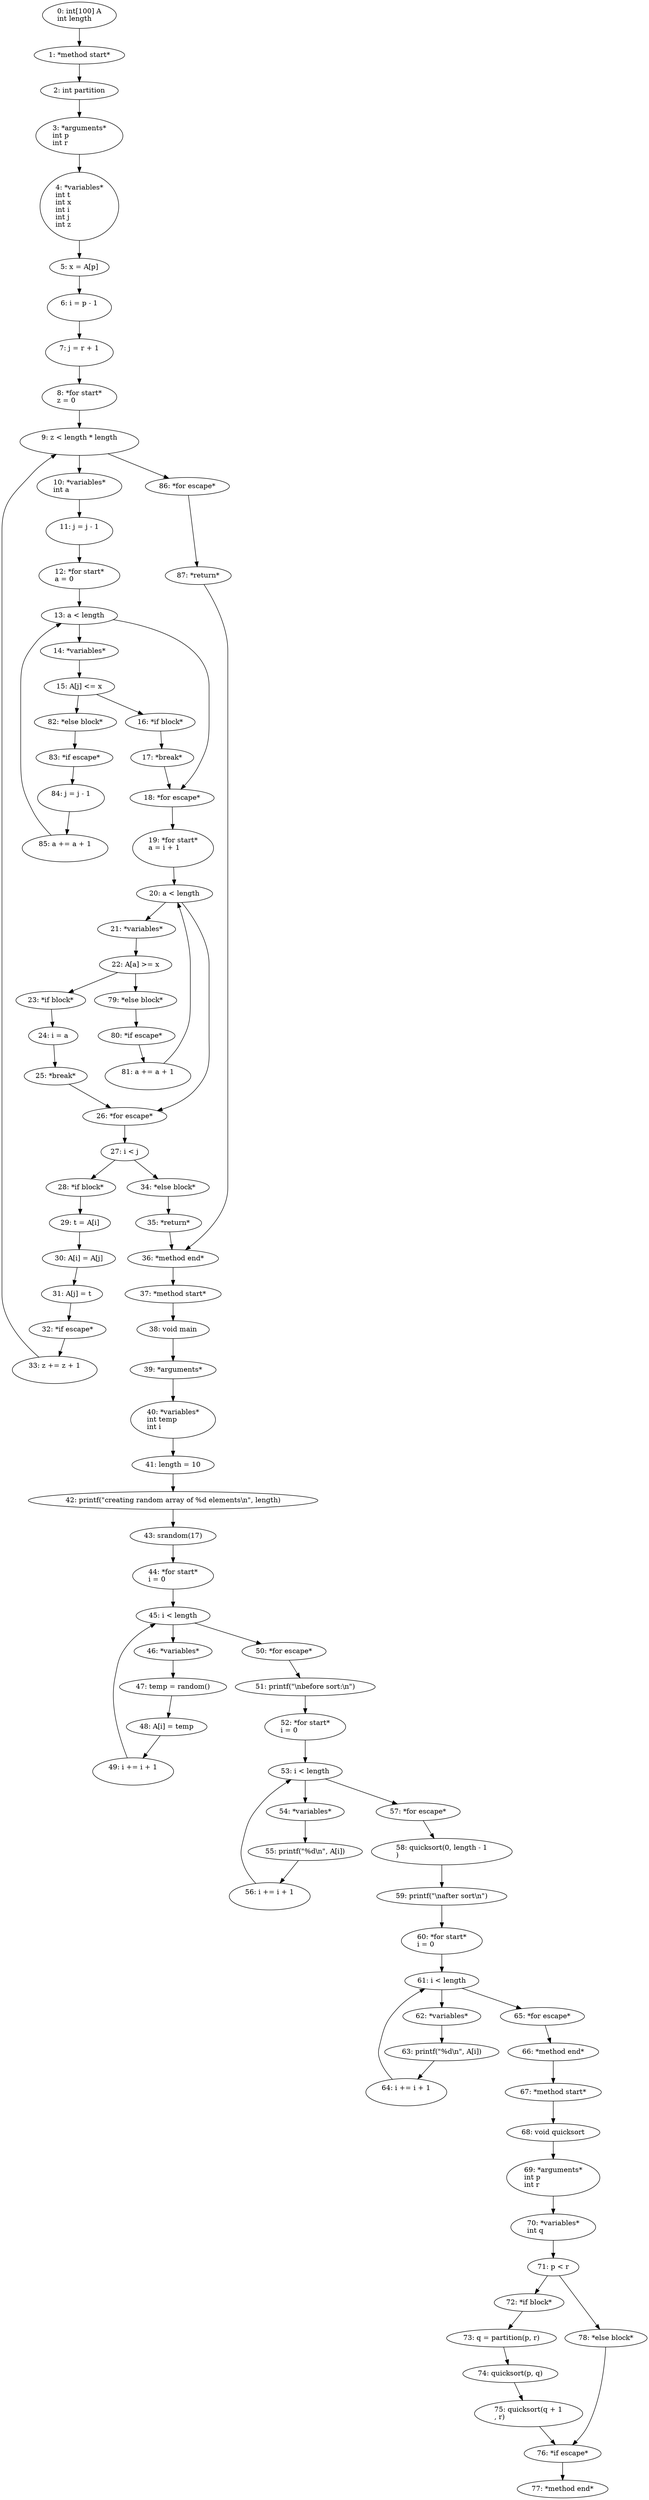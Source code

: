digraph G {
  0 [ label="0: int[100]\ A\lint\ length\l" ];
  1 [ label="1: *method\ start*\l" ];
  2 [ label="2: int\ partition\l" ];
  3 [ label="3: *arguments*\lint\ p\lint\ r\l" ];
  4 [ label="4: *variables*\lint\ t\lint\ x\lint\ i\lint\ j\lint\ z\l" ];
  5 [ label="5: x\ =\ A[p]\l" ];
  6 [ label="6: i\ =\ p\ -\ 1\l\l" ];
  7 [ label="7: j\ =\ r\ +\ 1\l\l" ];
  8 [ label="8: *for\ start*\lz\ =\ 0\l" ];
  9 [ label="9: z\ \<\ length\ *\ length\l\l" ];
  10 [ label="10: *variables*\lint\ a\l" ];
  11 [ label="11: j\ =\ j\ -\ 1\l\l" ];
  12 [ label="12: *for\ start*\la\ =\ 0\l" ];
  13 [ label="13: a\ \<\ length\l" ];
  14 [ label="14: *variables*\l" ];
  15 [ label="15: A[j]\ \<=\ x\l" ];
  16 [ label="16: *if\ block*\l" ];
  17 [ label="17: *break*\l" ];
  18 [ label="18: *for\ escape*\l" ];
  19 [ label="19: *for\ start*\la\ =\ i\ +\ 1\l\l" ];
  20 [ label="20: a\ \<\ length\l" ];
  21 [ label="21: *variables*\l" ];
  22 [ label="22: A[a]\ \>=\ x\l" ];
  23 [ label="23: *if\ block*\l" ];
  24 [ label="24: i\ =\ a\l" ];
  25 [ label="25: *break*\l" ];
  26 [ label="26: *for\ escape*\l" ];
  27 [ label="27: i\ \<\ j\l" ];
  28 [ label="28: *if\ block*\l" ];
  29 [ label="29: t\ =\ A[i]\l" ];
  30 [ label="30: A[i]\ =\ A[j]\l" ];
  31 [ label="31: A[j]\ =\ t\l" ];
  32 [ label="32: *if\ escape*\l" ];
  33 [ label="33: z\ +=\ z\ +\ 1\l\l" ];
  34 [ label="34: *else\ block*\l" ];
  35 [ label="35: *return*\l" ];
  36 [ label="36: *method\ end*\l" ];
  37 [ label="37: *method\ start*\l" ];
  38 [ label="38: void\ main\l" ];
  39 [ label="39: *arguments*\l" ];
  40 [ label="40: *variables*\lint\ temp\lint\ i\l" ];
  41 [ label="41: length\ =\ 10\l" ];
  42 [ label="42: printf\(\"creating\ random\ array\ of\ %d\ elements\\n\"\,\ length\)\l" ];
  43 [ label="43: srandom\(17\)\l" ];
  44 [ label="44: *for\ start*\li\ =\ 0\l" ];
  45 [ label="45: i\ \<\ length\l" ];
  46 [ label="46: *variables*\l" ];
  47 [ label="47: temp\ =\ random\(\)\l" ];
  48 [ label="48: A[i]\ =\ temp\l" ];
  49 [ label="49: i\ +=\ i\ +\ 1\l\l" ];
  50 [ label="50: *for\ escape*\l" ];
  51 [ label="51: printf\(\"\\nbefore\ sort\:\\n\"\)\l" ];
  52 [ label="52: *for\ start*\li\ =\ 0\l" ];
  53 [ label="53: i\ \<\ length\l" ];
  54 [ label="54: *variables*\l" ];
  55 [ label="55: printf\(\"%d\\n\"\,\ A[i]\)\l" ];
  56 [ label="56: i\ +=\ i\ +\ 1\l\l" ];
  57 [ label="57: *for\ escape*\l" ];
  58 [ label="58: quicksort\(0\,\ length\ -\ 1\l\)\l" ];
  59 [ label="59: printf\(\"\\nafter\ sort\\n\"\)\l" ];
  60 [ label="60: *for\ start*\li\ =\ 0\l" ];
  61 [ label="61: i\ \<\ length\l" ];
  62 [ label="62: *variables*\l" ];
  63 [ label="63: printf\(\"%d\\n\"\,\ A[i]\)\l" ];
  64 [ label="64: i\ +=\ i\ +\ 1\l\l" ];
  65 [ label="65: *for\ escape*\l" ];
  66 [ label="66: *method\ end*\l" ];
  67 [ label="67: *method\ start*\l" ];
  68 [ label="68: void\ quicksort\l" ];
  69 [ label="69: *arguments*\lint\ p\lint\ r\l" ];
  70 [ label="70: *variables*\lint\ q\l" ];
  71 [ label="71: p\ \<\ r\l" ];
  72 [ label="72: *if\ block*\l" ];
  73 [ label="73: q\ =\ partition\(p\,\ r\)\l" ];
  74 [ label="74: quicksort\(p\,\ q\)\l" ];
  75 [ label="75: quicksort\(q\ +\ 1\l\,\ r\)\l" ];
  76 [ label="76: *if\ escape*\l" ];
  77 [ label="77: *method\ end*\l" ];
  78 [ label="78: *else\ block*\l" ];
  79 [ label="79: *else\ block*\l" ];
  80 [ label="80: *if\ escape*\l" ];
  81 [ label="81: a\ +=\ a\ +\ 1\l\l" ];
  82 [ label="82: *else\ block*\l" ];
  83 [ label="83: *if\ escape*\l" ];
  84 [ label="84: j\ =\ j\ -\ 1\l\l" ];
  85 [ label="85: a\ +=\ a\ +\ 1\l\l" ];
  86 [ label="86: *for\ escape*\l" ];
  87 [ label="87: *return*\l" ];
  0 -> 1;
  1 -> 2;
  2 -> 3;
  3 -> 4;
  4 -> 5;
  5 -> 6;
  6 -> 7;
  7 -> 8;
  8 -> 9;
  9 -> 10;
  10 -> 11;
  11 -> 12;
  12 -> 13;
  13 -> 14;
  14 -> 15;
  15 -> 16;
  16 -> 17;
  17 -> 18;
  18 -> 19;
  19 -> 20;
  20 -> 21;
  21 -> 22;
  22 -> 23;
  23 -> 24;
  24 -> 25;
  25 -> 26;
  26 -> 27;
  27 -> 28;
  28 -> 29;
  29 -> 30;
  30 -> 31;
  31 -> 32;
  32 -> 33;
  33 -> 9;
  27 -> 34;
  34 -> 35;
  35 -> 36;
  36 -> 37;
  37 -> 38;
  38 -> 39;
  39 -> 40;
  40 -> 41;
  41 -> 42;
  42 -> 43;
  43 -> 44;
  44 -> 45;
  45 -> 46;
  46 -> 47;
  47 -> 48;
  48 -> 49;
  49 -> 45;
  45 -> 50;
  50 -> 51;
  51 -> 52;
  52 -> 53;
  53 -> 54;
  54 -> 55;
  55 -> 56;
  56 -> 53;
  53 -> 57;
  57 -> 58;
  58 -> 59;
  59 -> 60;
  60 -> 61;
  61 -> 62;
  62 -> 63;
  63 -> 64;
  64 -> 61;
  61 -> 65;
  65 -> 66;
  66 -> 67;
  67 -> 68;
  68 -> 69;
  69 -> 70;
  70 -> 71;
  71 -> 72;
  72 -> 73;
  73 -> 74;
  74 -> 75;
  75 -> 76;
  76 -> 77;
  71 -> 78;
  78 -> 76;
  22 -> 79;
  79 -> 80;
  80 -> 81;
  81 -> 20;
  20 -> 26;
  15 -> 82;
  82 -> 83;
  83 -> 84;
  84 -> 85;
  85 -> 13;
  13 -> 18;
  9 -> 86;
  86 -> 87;
  87 -> 36;
}
